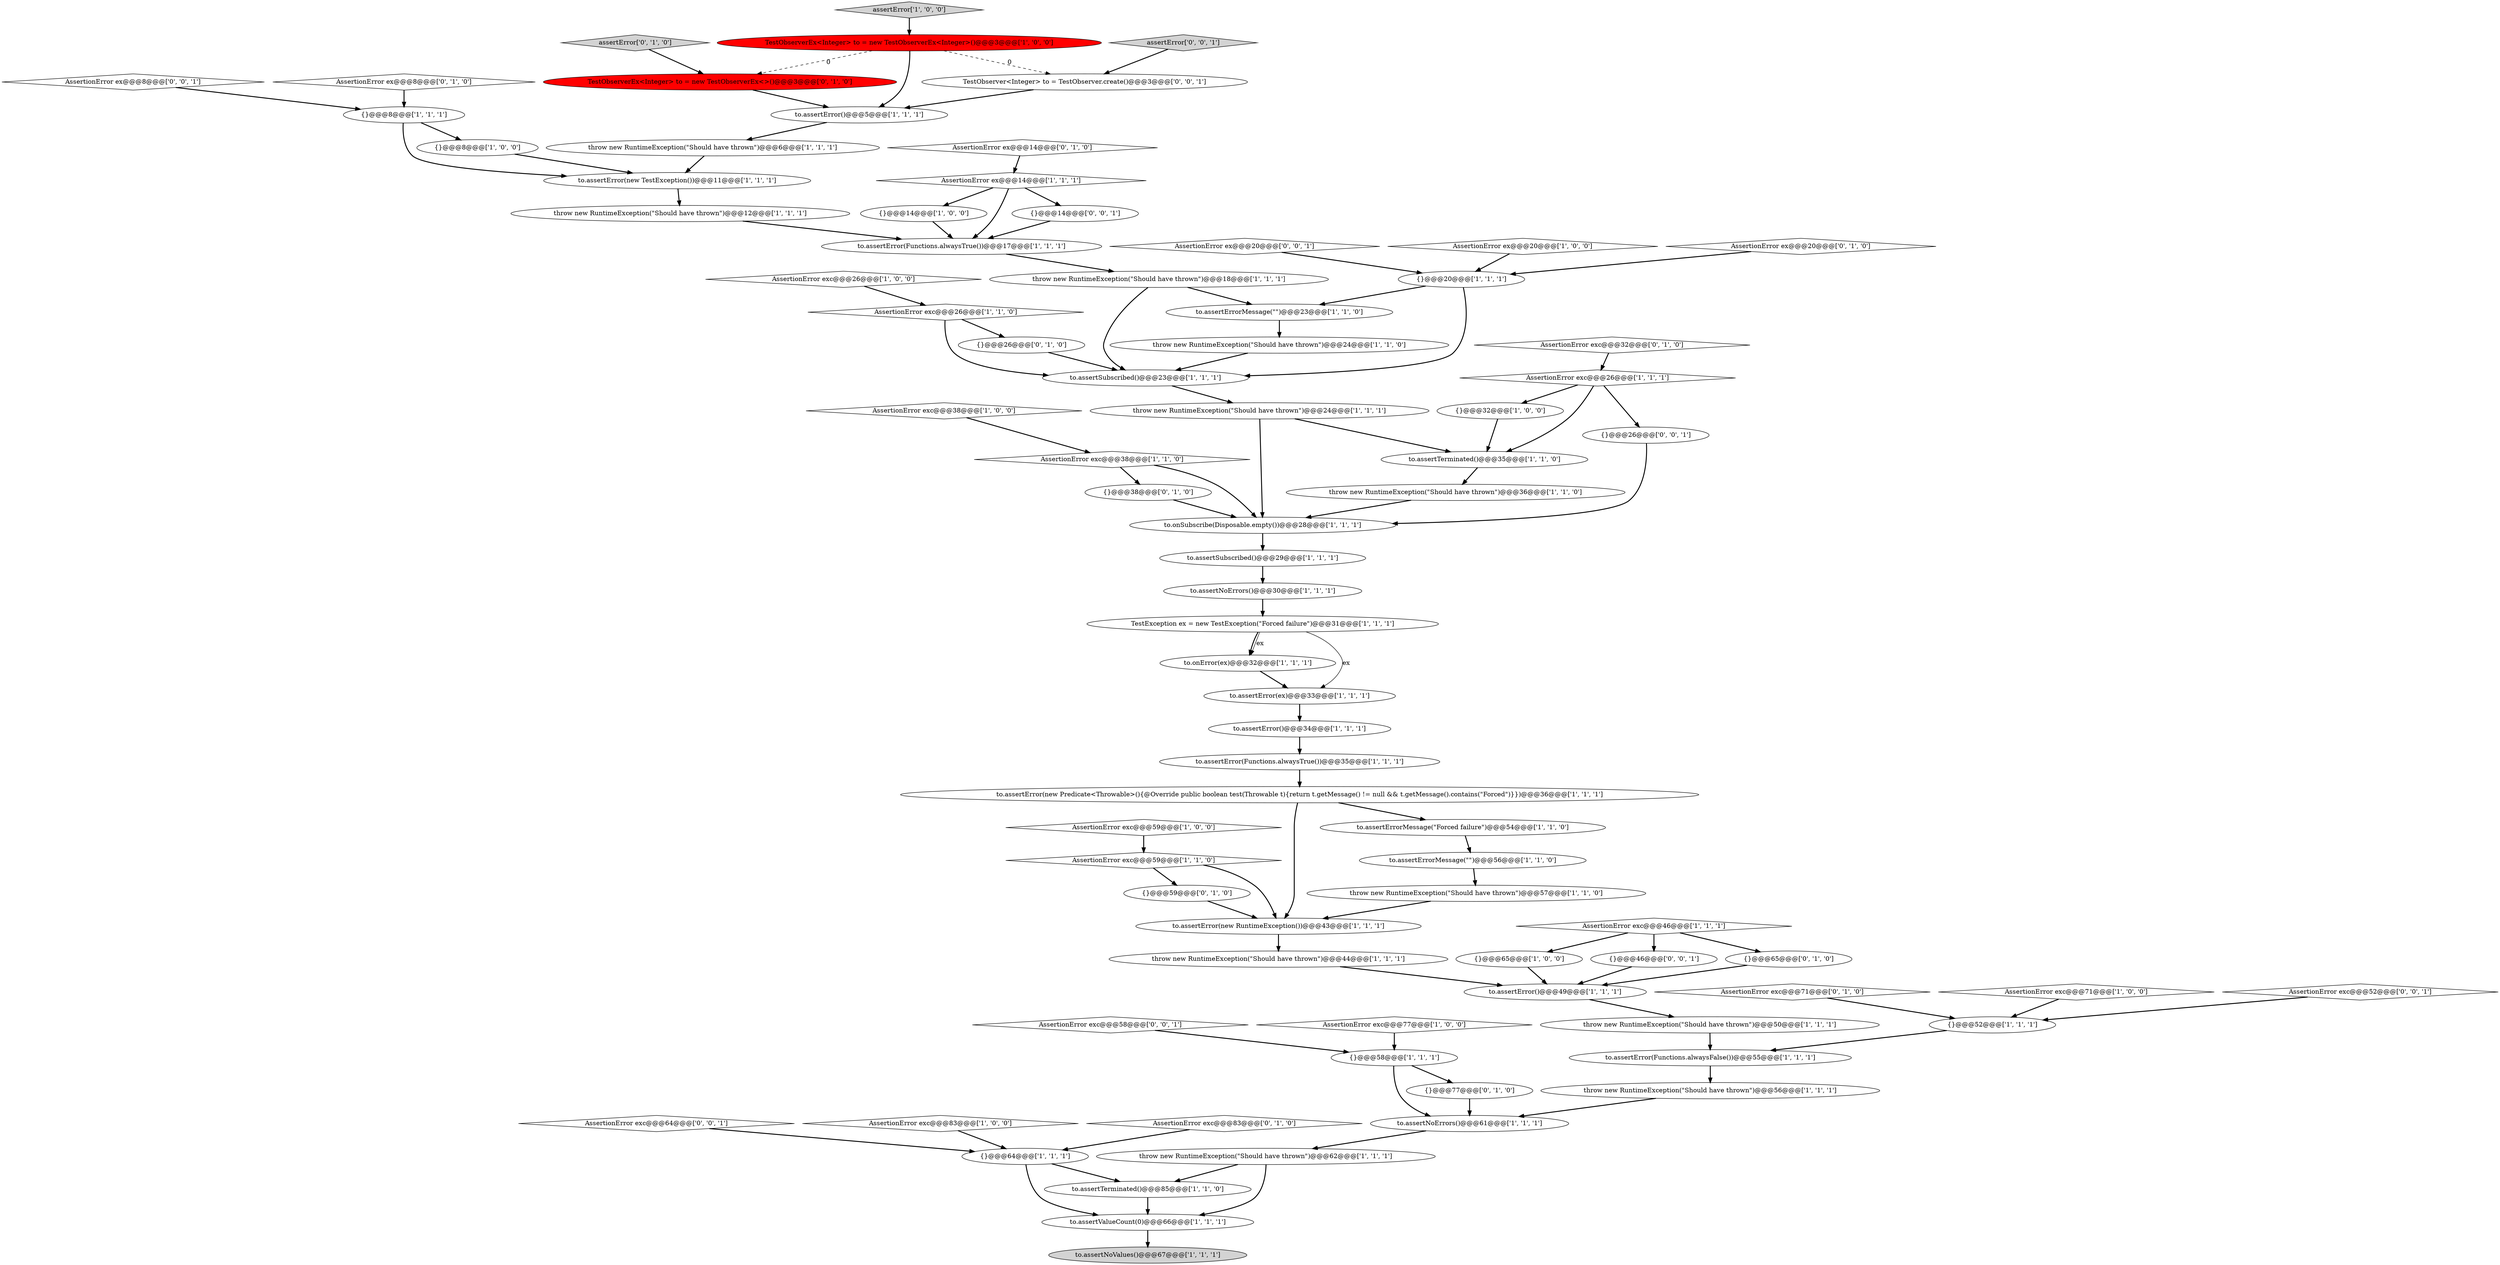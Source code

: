 digraph {
38 [style = filled, label = "AssertionError exc@@@59@@@['1', '1', '0']", fillcolor = white, shape = diamond image = "AAA0AAABBB1BBB"];
51 [style = filled, label = "throw new RuntimeException(\"Should have thrown\")@@@24@@@['1', '1', '1']", fillcolor = white, shape = ellipse image = "AAA0AAABBB1BBB"];
2 [style = filled, label = "AssertionError ex@@@20@@@['1', '0', '0']", fillcolor = white, shape = diamond image = "AAA0AAABBB1BBB"];
66 [style = filled, label = "{}@@@26@@@['0', '1', '0']", fillcolor = white, shape = ellipse image = "AAA0AAABBB2BBB"];
1 [style = filled, label = "throw new RuntimeException(\"Should have thrown\")@@@6@@@['1', '1', '1']", fillcolor = white, shape = ellipse image = "AAA0AAABBB1BBB"];
17 [style = filled, label = "AssertionError exc@@@59@@@['1', '0', '0']", fillcolor = white, shape = diamond image = "AAA0AAABBB1BBB"];
72 [style = filled, label = "AssertionError exc@@@58@@@['0', '0', '1']", fillcolor = white, shape = diamond image = "AAA0AAABBB3BBB"];
20 [style = filled, label = "AssertionError exc@@@83@@@['1', '0', '0']", fillcolor = white, shape = diamond image = "AAA0AAABBB1BBB"];
46 [style = filled, label = "{}@@@64@@@['1', '1', '1']", fillcolor = white, shape = ellipse image = "AAA0AAABBB1BBB"];
28 [style = filled, label = "to.assertValueCount(0)@@@66@@@['1', '1', '1']", fillcolor = white, shape = ellipse image = "AAA0AAABBB1BBB"];
36 [style = filled, label = "to.assertError(Functions.alwaysFalse())@@@55@@@['1', '1', '1']", fillcolor = white, shape = ellipse image = "AAA0AAABBB1BBB"];
24 [style = filled, label = "to.onError(ex)@@@32@@@['1', '1', '1']", fillcolor = white, shape = ellipse image = "AAA0AAABBB1BBB"];
0 [style = filled, label = "to.assertError(new Predicate<Throwable>(){@Override public boolean test(Throwable t){return t.getMessage() != null && t.getMessage().contains(\"Forced\")}})@@@36@@@['1', '1', '1']", fillcolor = white, shape = ellipse image = "AAA0AAABBB1BBB"];
42 [style = filled, label = "throw new RuntimeException(\"Should have thrown\")@@@18@@@['1', '1', '1']", fillcolor = white, shape = ellipse image = "AAA0AAABBB1BBB"];
52 [style = filled, label = "AssertionError exc@@@38@@@['1', '1', '0']", fillcolor = white, shape = diamond image = "AAA0AAABBB1BBB"];
25 [style = filled, label = "TestException ex = new TestException(\"Forced failure\")@@@31@@@['1', '1', '1']", fillcolor = white, shape = ellipse image = "AAA0AAABBB1BBB"];
32 [style = filled, label = "throw new RuntimeException(\"Should have thrown\")@@@36@@@['1', '1', '0']", fillcolor = white, shape = ellipse image = "AAA0AAABBB1BBB"];
43 [style = filled, label = "to.assertError(ex)@@@33@@@['1', '1', '1']", fillcolor = white, shape = ellipse image = "AAA0AAABBB1BBB"];
8 [style = filled, label = "{}@@@32@@@['1', '0', '0']", fillcolor = white, shape = ellipse image = "AAA0AAABBB1BBB"];
53 [style = filled, label = "to.assertError()@@@34@@@['1', '1', '1']", fillcolor = white, shape = ellipse image = "AAA0AAABBB1BBB"];
67 [style = filled, label = "{}@@@38@@@['0', '1', '0']", fillcolor = white, shape = ellipse image = "AAA0AAABBB2BBB"];
68 [style = filled, label = "TestObserverEx<Integer> to = new TestObserverEx<>()@@@3@@@['0', '1', '0']", fillcolor = red, shape = ellipse image = "AAA1AAABBB2BBB"];
21 [style = filled, label = "assertError['1', '0', '0']", fillcolor = lightgray, shape = diamond image = "AAA0AAABBB1BBB"];
47 [style = filled, label = "to.assertError(Functions.alwaysTrue())@@@35@@@['1', '1', '1']", fillcolor = white, shape = ellipse image = "AAA0AAABBB1BBB"];
45 [style = filled, label = "to.assertError(new RuntimeException())@@@43@@@['1', '1', '1']", fillcolor = white, shape = ellipse image = "AAA0AAABBB1BBB"];
26 [style = filled, label = "to.assertError(new TestException())@@@11@@@['1', '1', '1']", fillcolor = white, shape = ellipse image = "AAA0AAABBB1BBB"];
37 [style = filled, label = "to.assertErrorMessage(\"\")@@@23@@@['1', '1', '0']", fillcolor = white, shape = ellipse image = "AAA0AAABBB1BBB"];
61 [style = filled, label = "AssertionError ex@@@14@@@['0', '1', '0']", fillcolor = white, shape = diamond image = "AAA0AAABBB2BBB"];
59 [style = filled, label = "AssertionError ex@@@8@@@['0', '1', '0']", fillcolor = white, shape = diamond image = "AAA0AAABBB2BBB"];
33 [style = filled, label = "AssertionError exc@@@26@@@['1', '1', '1']", fillcolor = white, shape = diamond image = "AAA0AAABBB1BBB"];
15 [style = filled, label = "AssertionError exc@@@71@@@['1', '0', '0']", fillcolor = white, shape = diamond image = "AAA0AAABBB1BBB"];
10 [style = filled, label = "throw new RuntimeException(\"Should have thrown\")@@@44@@@['1', '1', '1']", fillcolor = white, shape = ellipse image = "AAA0AAABBB1BBB"];
40 [style = filled, label = "to.assertSubscribed()@@@23@@@['1', '1', '1']", fillcolor = white, shape = ellipse image = "AAA0AAABBB1BBB"];
44 [style = filled, label = "throw new RuntimeException(\"Should have thrown\")@@@12@@@['1', '1', '1']", fillcolor = white, shape = ellipse image = "AAA0AAABBB1BBB"];
50 [style = filled, label = "{}@@@20@@@['1', '1', '1']", fillcolor = white, shape = ellipse image = "AAA0AAABBB1BBB"];
22 [style = filled, label = "AssertionError exc@@@38@@@['1', '0', '0']", fillcolor = white, shape = diamond image = "AAA0AAABBB1BBB"];
54 [style = filled, label = "{}@@@58@@@['1', '1', '1']", fillcolor = white, shape = ellipse image = "AAA0AAABBB1BBB"];
77 [style = filled, label = "AssertionError exc@@@52@@@['0', '0', '1']", fillcolor = white, shape = diamond image = "AAA0AAABBB3BBB"];
16 [style = filled, label = "throw new RuntimeException(\"Should have thrown\")@@@50@@@['1', '1', '1']", fillcolor = white, shape = ellipse image = "AAA0AAABBB1BBB"];
29 [style = filled, label = "to.assertError()@@@49@@@['1', '1', '1']", fillcolor = white, shape = ellipse image = "AAA0AAABBB1BBB"];
30 [style = filled, label = "AssertionError ex@@@14@@@['1', '1', '1']", fillcolor = white, shape = diamond image = "AAA0AAABBB1BBB"];
58 [style = filled, label = "to.assertError(Functions.alwaysTrue())@@@17@@@['1', '1', '1']", fillcolor = white, shape = ellipse image = "AAA0AAABBB1BBB"];
76 [style = filled, label = "assertError['0', '0', '1']", fillcolor = lightgray, shape = diamond image = "AAA0AAABBB3BBB"];
19 [style = filled, label = "to.onSubscribe(Disposable.empty())@@@28@@@['1', '1', '1']", fillcolor = white, shape = ellipse image = "AAA0AAABBB1BBB"];
74 [style = filled, label = "AssertionError ex@@@8@@@['0', '0', '1']", fillcolor = white, shape = diamond image = "AAA0AAABBB3BBB"];
71 [style = filled, label = "AssertionError exc@@@83@@@['0', '1', '0']", fillcolor = white, shape = diamond image = "AAA0AAABBB2BBB"];
13 [style = filled, label = "to.assertErrorMessage(\"\")@@@56@@@['1', '1', '0']", fillcolor = white, shape = ellipse image = "AAA0AAABBB1BBB"];
39 [style = filled, label = "AssertionError exc@@@46@@@['1', '1', '1']", fillcolor = white, shape = diamond image = "AAA0AAABBB1BBB"];
23 [style = filled, label = "to.assertSubscribed()@@@29@@@['1', '1', '1']", fillcolor = white, shape = ellipse image = "AAA0AAABBB1BBB"];
4 [style = filled, label = "throw new RuntimeException(\"Should have thrown\")@@@24@@@['1', '1', '0']", fillcolor = white, shape = ellipse image = "AAA0AAABBB1BBB"];
41 [style = filled, label = "to.assertTerminated()@@@85@@@['1', '1', '0']", fillcolor = white, shape = ellipse image = "AAA0AAABBB1BBB"];
57 [style = filled, label = "to.assertNoValues()@@@67@@@['1', '1', '1']", fillcolor = lightgray, shape = ellipse image = "AAA0AAABBB1BBB"];
62 [style = filled, label = "AssertionError exc@@@71@@@['0', '1', '0']", fillcolor = white, shape = diamond image = "AAA0AAABBB2BBB"];
69 [style = filled, label = "AssertionError ex@@@20@@@['0', '1', '0']", fillcolor = white, shape = diamond image = "AAA0AAABBB2BBB"];
70 [style = filled, label = "assertError['0', '1', '0']", fillcolor = lightgray, shape = diamond image = "AAA0AAABBB2BBB"];
49 [style = filled, label = "throw new RuntimeException(\"Should have thrown\")@@@62@@@['1', '1', '1']", fillcolor = white, shape = ellipse image = "AAA0AAABBB1BBB"];
79 [style = filled, label = "{}@@@26@@@['0', '0', '1']", fillcolor = white, shape = ellipse image = "AAA0AAABBB3BBB"];
80 [style = filled, label = "{}@@@14@@@['0', '0', '1']", fillcolor = white, shape = ellipse image = "AAA0AAABBB3BBB"];
31 [style = filled, label = "AssertionError exc@@@26@@@['1', '1', '0']", fillcolor = white, shape = diamond image = "AAA0AAABBB1BBB"];
27 [style = filled, label = "{}@@@52@@@['1', '1', '1']", fillcolor = white, shape = ellipse image = "AAA0AAABBB1BBB"];
34 [style = filled, label = "to.assertErrorMessage(\"Forced failure\")@@@54@@@['1', '1', '0']", fillcolor = white, shape = ellipse image = "AAA0AAABBB1BBB"];
55 [style = filled, label = "to.assertNoErrors()@@@61@@@['1', '1', '1']", fillcolor = white, shape = ellipse image = "AAA0AAABBB1BBB"];
63 [style = filled, label = "{}@@@77@@@['0', '1', '0']", fillcolor = white, shape = ellipse image = "AAA0AAABBB2BBB"];
18 [style = filled, label = "{}@@@14@@@['1', '0', '0']", fillcolor = white, shape = ellipse image = "AAA0AAABBB1BBB"];
35 [style = filled, label = "to.assertTerminated()@@@35@@@['1', '1', '0']", fillcolor = white, shape = ellipse image = "AAA0AAABBB1BBB"];
75 [style = filled, label = "AssertionError ex@@@20@@@['0', '0', '1']", fillcolor = white, shape = diamond image = "AAA0AAABBB3BBB"];
5 [style = filled, label = "to.assertNoErrors()@@@30@@@['1', '1', '1']", fillcolor = white, shape = ellipse image = "AAA0AAABBB1BBB"];
7 [style = filled, label = "TestObserverEx<Integer> to = new TestObserverEx<Integer>()@@@3@@@['1', '0', '0']", fillcolor = red, shape = ellipse image = "AAA1AAABBB1BBB"];
78 [style = filled, label = "AssertionError exc@@@64@@@['0', '0', '1']", fillcolor = white, shape = diamond image = "AAA0AAABBB3BBB"];
64 [style = filled, label = "{}@@@59@@@['0', '1', '0']", fillcolor = white, shape = ellipse image = "AAA0AAABBB2BBB"];
48 [style = filled, label = "throw new RuntimeException(\"Should have thrown\")@@@56@@@['1', '1', '1']", fillcolor = white, shape = ellipse image = "AAA0AAABBB1BBB"];
3 [style = filled, label = "throw new RuntimeException(\"Should have thrown\")@@@57@@@['1', '1', '0']", fillcolor = white, shape = ellipse image = "AAA0AAABBB1BBB"];
11 [style = filled, label = "{}@@@8@@@['1', '0', '0']", fillcolor = white, shape = ellipse image = "AAA0AAABBB1BBB"];
73 [style = filled, label = "TestObserver<Integer> to = TestObserver.create()@@@3@@@['0', '0', '1']", fillcolor = white, shape = ellipse image = "AAA0AAABBB3BBB"];
81 [style = filled, label = "{}@@@46@@@['0', '0', '1']", fillcolor = white, shape = ellipse image = "AAA0AAABBB3BBB"];
65 [style = filled, label = "{}@@@65@@@['0', '1', '0']", fillcolor = white, shape = ellipse image = "AAA0AAABBB2BBB"];
60 [style = filled, label = "AssertionError exc@@@32@@@['0', '1', '0']", fillcolor = white, shape = diamond image = "AAA0AAABBB2BBB"];
12 [style = filled, label = "AssertionError exc@@@26@@@['1', '0', '0']", fillcolor = white, shape = diamond image = "AAA0AAABBB1BBB"];
56 [style = filled, label = "{}@@@8@@@['1', '1', '1']", fillcolor = white, shape = ellipse image = "AAA0AAABBB1BBB"];
14 [style = filled, label = "{}@@@65@@@['1', '0', '0']", fillcolor = white, shape = ellipse image = "AAA0AAABBB1BBB"];
6 [style = filled, label = "to.assertError()@@@5@@@['1', '1', '1']", fillcolor = white, shape = ellipse image = "AAA0AAABBB1BBB"];
9 [style = filled, label = "AssertionError exc@@@77@@@['1', '0', '0']", fillcolor = white, shape = diamond image = "AAA0AAABBB1BBB"];
38->64 [style = bold, label=""];
54->55 [style = bold, label=""];
81->29 [style = bold, label=""];
61->30 [style = bold, label=""];
54->63 [style = bold, label=""];
55->49 [style = bold, label=""];
39->14 [style = bold, label=""];
53->47 [style = bold, label=""];
24->43 [style = bold, label=""];
30->18 [style = bold, label=""];
62->27 [style = bold, label=""];
41->28 [style = bold, label=""];
17->38 [style = bold, label=""];
69->50 [style = bold, label=""];
63->55 [style = bold, label=""];
73->6 [style = bold, label=""];
79->19 [style = bold, label=""];
77->27 [style = bold, label=""];
76->73 [style = bold, label=""];
7->73 [style = dashed, label="0"];
52->67 [style = bold, label=""];
43->53 [style = bold, label=""];
7->68 [style = dashed, label="0"];
70->68 [style = bold, label=""];
31->40 [style = bold, label=""];
56->26 [style = bold, label=""];
47->0 [style = bold, label=""];
45->10 [style = bold, label=""];
80->58 [style = bold, label=""];
67->19 [style = bold, label=""];
40->51 [style = bold, label=""];
50->37 [style = bold, label=""];
39->81 [style = bold, label=""];
38->45 [style = bold, label=""];
30->58 [style = bold, label=""];
52->19 [style = bold, label=""];
51->35 [style = bold, label=""];
31->66 [style = bold, label=""];
42->40 [style = bold, label=""];
46->41 [style = bold, label=""];
5->25 [style = bold, label=""];
9->54 [style = bold, label=""];
0->34 [style = bold, label=""];
25->24 [style = bold, label=""];
64->45 [style = bold, label=""];
25->43 [style = solid, label="ex"];
71->46 [style = bold, label=""];
48->55 [style = bold, label=""];
25->24 [style = solid, label="ex"];
7->6 [style = bold, label=""];
58->42 [style = bold, label=""];
49->41 [style = bold, label=""];
21->7 [style = bold, label=""];
68->6 [style = bold, label=""];
59->56 [style = bold, label=""];
33->8 [style = bold, label=""];
29->16 [style = bold, label=""];
65->29 [style = bold, label=""];
12->31 [style = bold, label=""];
11->26 [style = bold, label=""];
56->11 [style = bold, label=""];
16->36 [style = bold, label=""];
42->37 [style = bold, label=""];
23->5 [style = bold, label=""];
46->28 [style = bold, label=""];
0->45 [style = bold, label=""];
78->46 [style = bold, label=""];
3->45 [style = bold, label=""];
49->28 [style = bold, label=""];
35->32 [style = bold, label=""];
32->19 [style = bold, label=""];
8->35 [style = bold, label=""];
6->1 [style = bold, label=""];
33->79 [style = bold, label=""];
18->58 [style = bold, label=""];
26->44 [style = bold, label=""];
14->29 [style = bold, label=""];
28->57 [style = bold, label=""];
4->40 [style = bold, label=""];
33->35 [style = bold, label=""];
27->36 [style = bold, label=""];
66->40 [style = bold, label=""];
22->52 [style = bold, label=""];
34->13 [style = bold, label=""];
20->46 [style = bold, label=""];
75->50 [style = bold, label=""];
30->80 [style = bold, label=""];
72->54 [style = bold, label=""];
1->26 [style = bold, label=""];
39->65 [style = bold, label=""];
2->50 [style = bold, label=""];
37->4 [style = bold, label=""];
60->33 [style = bold, label=""];
13->3 [style = bold, label=""];
10->29 [style = bold, label=""];
19->23 [style = bold, label=""];
50->40 [style = bold, label=""];
36->48 [style = bold, label=""];
44->58 [style = bold, label=""];
15->27 [style = bold, label=""];
51->19 [style = bold, label=""];
74->56 [style = bold, label=""];
}
